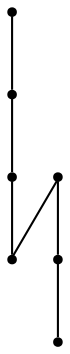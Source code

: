 graph {
  node [shape=point,comment="{\"directed\":false,\"doi\":\"10.1007/978-3-540-70904-6_15\",\"figure\":\"9\"}"]

  v0 [pos="989.0881404433139,331.9652194068545"]
  v1 [pos="854.147433684593,333.3140963599795"]
  v2 [pos="832.559066133721,333.3140963599795"]
  v3 [pos="810.9685683139535,333.3140963599795"]
  v4 [pos="758.3420875726745,485.67768278576074"]
  v5 [pos="758.3410383357559,362.9787717546735"]
  v6 [pos="758.3410383357559,384.55158415294824"]

  v4 -- v6 [id="-2",pos="758.3420875726745,485.67768278576074 758.3410383357559,384.55158415294824 758.3410383357559,384.55158415294824 758.3410383357559,384.55158415294824"]
  v6 -- v5 [id="-3",pos="758.3410383357559,384.55158415294824 758.3410383357559,362.9787717546735 758.3410383357559,362.9787717546735 758.3410383357559,362.9787717546735"]
  v4 -- v0 [id="-6",pos="758.3420875726745,485.67768278576074 989.0881404433139,331.9652194068545 989.0881404433139,331.9652194068545 989.0881404433139,331.9652194068545"]
  v3 -- v2 [id="-8",pos="810.9685683139535,333.3140963599795 832.559066133721,333.3140963599795 832.559066133721,333.3140963599795 832.559066133721,333.3140963599795"]
  v2 -- v1 [id="-9",pos="832.559066133721,333.3140963599795 854.147433684593,333.3140963599795 854.147433684593,333.3140963599795 854.147433684593,333.3140963599795"]
  v1 -- v0 [id="-10",pos="854.147433684593,333.3140963599795 989.0881404433139,331.9652194068545 989.0881404433139,331.9652194068545 989.0881404433139,331.9652194068545"]
}
